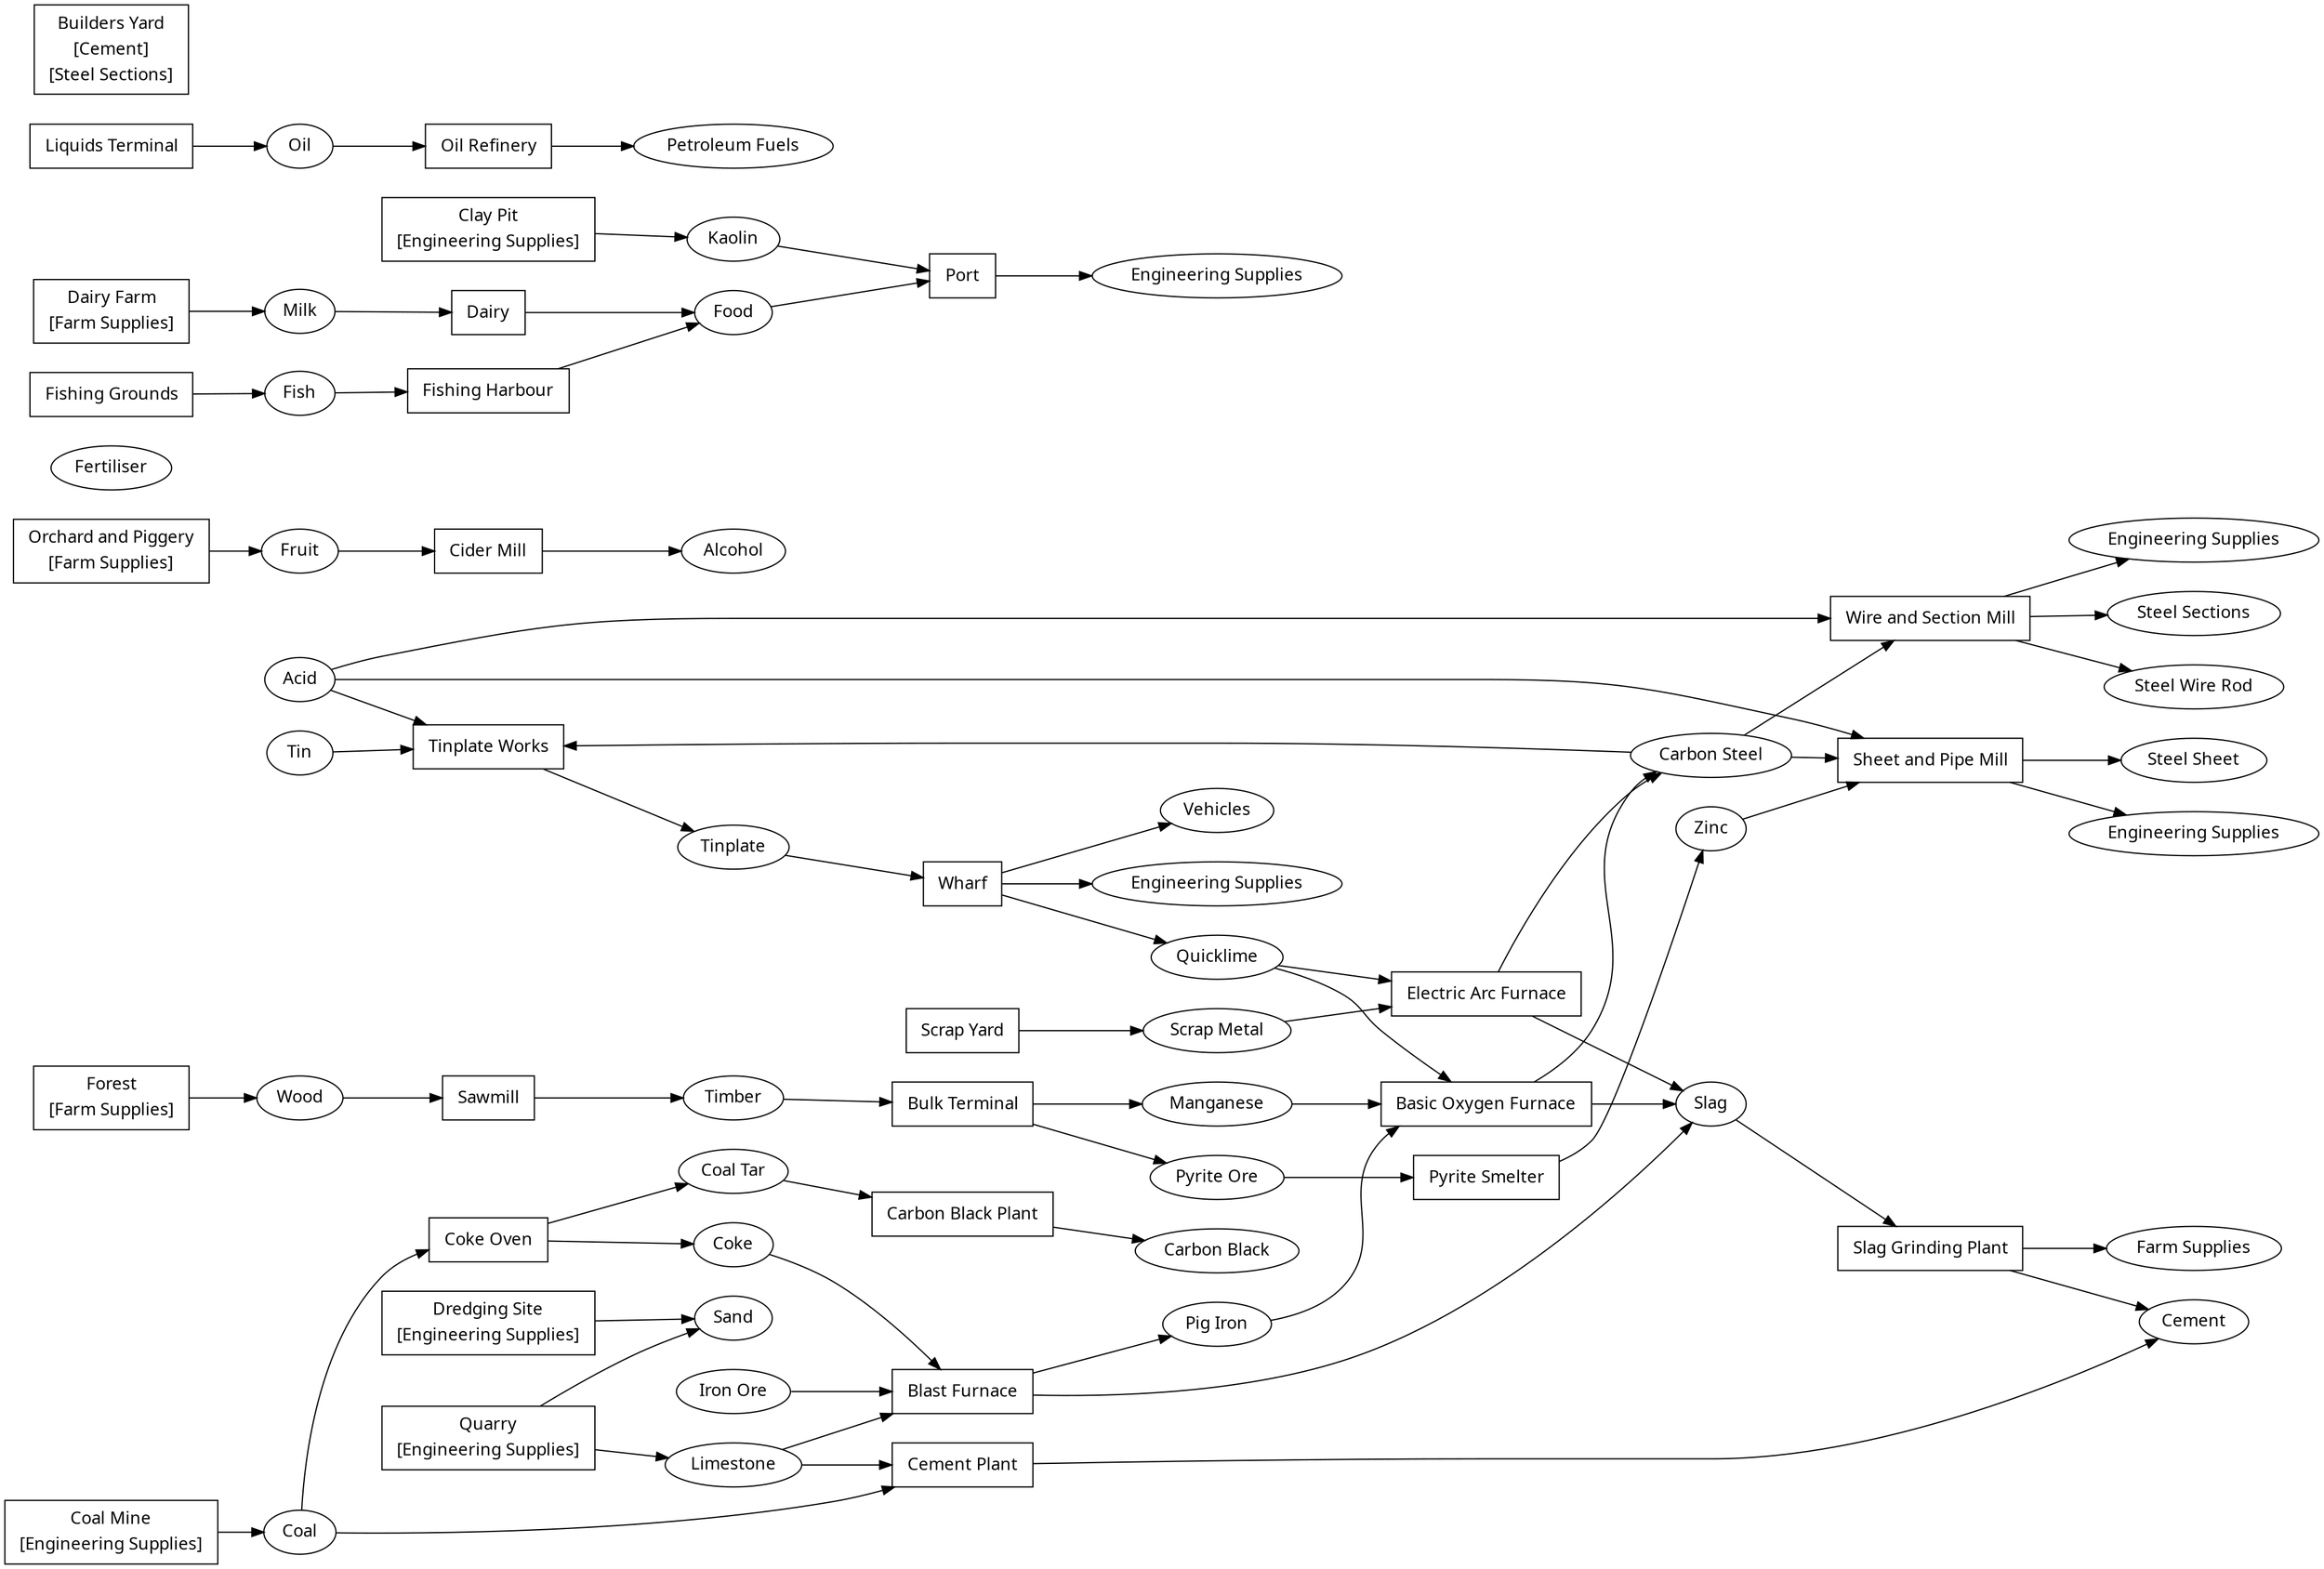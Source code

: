 digraph wales_and_west_country {
	graph [fname="docs/html/wales_and_west_country.dot",
		fontname="sans-serif",
		nodesep=0.33,
		rankdir=LR,
		ranksep=0.44,
		stylesheet="static/css/cargoflow_styles.css",
		tooltip="Wales and West Country"
	];
	C_acid	[fontname="sans-serif",
		href="cargos.html#acid",
		id=acid,
		label=Acid,
		shape=ellipse,
		target=_top];
	I_sheet_and_pipe_mill	[fontname="sans-serif",
		href="industries.html#sheet_and_pipe_mill",
		id=sheet_and_pipe_mill,
		label=<
            <table border="0" cellborder="0">
                <tr><td>Sheet and Pipe Mill</td></tr>
                
                    
                    
                    
                
                    
                    
                    
                
                    
                    
                    
                
            </table>
        >,
		shape=box,
		target=_top,
		tooltip="Sheet and Pipe Mill"];
	C_acid -> I_sheet_and_pipe_mill	[tooltip="Acid -> Sheet and Pipe Mill",
		weight=3];
	I_tinplate_works	[fontname="sans-serif",
		href="industries.html#tinplate_works",
		id=tinplate_works,
		label=<
            <table border="0" cellborder="0">
                <tr><td>Tinplate Works</td></tr>
                
                    
                    
                    
                
                    
                    
                    
                
                    
                    
                    
                
            </table>
        >,
		shape=box,
		target=_top,
		tooltip="Tinplate Works"];
	C_acid -> I_tinplate_works	[tooltip="Acid -> Tinplate Works",
		weight=3];
	I_wire_and_section_mill	[fontname="sans-serif",
		href="industries.html#wire_and_section_mill",
		id=wire_and_section_mill,
		label=<
            <table border="0" cellborder="0">
                <tr><td>Wire and Section Mill</td></tr>
                
                    
                    
                    
                
                    
                    
                    
                
            </table>
        >,
		shape=box,
		target=_top,
		tooltip="Wire and Section Mill"];
	C_acid -> I_wire_and_section_mill	[tooltip="Acid -> Wire and Section Mill",
		weight=2];
	C_alcohol	[fontname="sans-serif",
		href="cargos.html#alcohol",
		id=alcohol,
		label=Alcohol,
		shape=ellipse,
		target=_top];
	C_carbon_black	[fontname="sans-serif",
		href="cargos.html#carbon_black",
		id=carbon_black,
		label="Carbon Black",
		shape=ellipse,
		target=_top];
	C_carbon_steel	[fontname="sans-serif",
		href="cargos.html#carbon_steel",
		id=carbon_steel,
		label="Carbon Steel",
		shape=ellipse,
		target=_top];
	C_carbon_steel -> I_sheet_and_pipe_mill	[tooltip="Carbon Steel -> Sheet and Pipe Mill",
		weight=3];
	C_carbon_steel -> I_tinplate_works	[tooltip="Carbon Steel -> Tinplate Works",
		weight=3];
	C_carbon_steel -> I_wire_and_section_mill	[tooltip="Carbon Steel -> Wire and Section Mill",
		weight=2];
	C_cement	[fontname="sans-serif",
		href="cargos.html#cement",
		id=cement,
		label=Cement,
		shape=ellipse,
		target=_top];
	C_coal	[fontname="sans-serif",
		href="cargos.html#coal",
		id=coal,
		label=Coal,
		shape=ellipse,
		target=_top];
	I_cement_plant	[fontname="sans-serif",
		href="industries.html#cement_plant",
		id=cement_plant,
		label=<
            <table border="0" cellborder="0">
                <tr><td>Cement Plant</td></tr>
                
                    
                    
                    
                
                    
                    
                    
                
            </table>
        >,
		shape=box,
		target=_top,
		tooltip="Cement Plant"];
	C_coal -> I_cement_plant	[tooltip="Coal -> Cement Plant",
		weight=2];
	I_coke_oven	[fontname="sans-serif",
		href="industries.html#coke_oven",
		id=coke_oven,
		label=<
            <table border="0" cellborder="0">
                <tr><td>Coke Oven</td></tr>
                
                    
                    
                    
                
            </table>
        >,
		shape=box,
		target=_top,
		tooltip="Coke Oven"];
	C_coal -> I_coke_oven	[tooltip="Coal -> Coke Oven",
		weight=1];
	C_coal_tar	[fontname="sans-serif",
		href="cargos.html#coal_tar",
		id=coal_tar,
		label="Coal Tar",
		shape=ellipse,
		target=_top];
	I_carbon_black_plant	[fontname="sans-serif",
		href="industries.html#carbon_black_plant",
		id=carbon_black_plant,
		label=<
            <table border="0" cellborder="0">
                <tr><td>Carbon Black Plant</td></tr>
                
                    
                    
                    
                
            </table>
        >,
		shape=box,
		target=_top,
		tooltip="Carbon Black Plant"];
	C_coal_tar -> I_carbon_black_plant	[tooltip="Coal Tar -> Carbon Black Plant",
		weight=1];
	C_coke	[fontname="sans-serif",
		href="cargos.html#coke",
		id=coke,
		label=Coke,
		shape=ellipse,
		target=_top];
	I_blast_furnace	[fontname="sans-serif",
		href="industries.html#blast_furnace",
		id=blast_furnace,
		label=<
            <table border="0" cellborder="0">
                <tr><td>Blast Furnace</td></tr>
                
                    
                    
                    
                
                    
                    
                    
                
                    
                    
                    
                
            </table>
        >,
		shape=box,
		target=_top,
		tooltip="Blast Furnace"];
	C_coke -> I_blast_furnace	[tooltip="Coke -> Blast Furnace",
		weight=3];
	C_fertiliser	[fontname="sans-serif",
		href="cargos.html#fertiliser",
		id=fertiliser,
		label=Fertiliser,
		shape=ellipse,
		target=_top];
	C_fish	[fontname="sans-serif",
		href="cargos.html#fish",
		id=fish,
		label=Fish,
		shape=ellipse,
		target=_top];
	I_fishing_harbour	[fontname="sans-serif",
		href="industries.html#fishing_harbour",
		id=fishing_harbour,
		label=<
            <table border="0" cellborder="0">
                <tr><td>Fishing Harbour</td></tr>
                
                    
                    
                    
                
            </table>
        >,
		shape=box,
		target=_top,
		tooltip="Fishing Harbour"];
	C_fish -> I_fishing_harbour	[tooltip="Fish -> Fishing Harbour",
		weight=1];
	C_food	[fontname="sans-serif",
		href="cargos.html#food",
		id=food,
		label=Food,
		shape=ellipse,
		target=_top];
	I_port	[fontname="sans-serif",
		href="industries.html#port",
		id=port,
		label=<
            <table border="0" cellborder="0">
                <tr><td>Port</td></tr>
                
                    
                    
                    
                
                    
                    
                    
                
            </table>
        >,
		shape=box,
		target=_top,
		tooltip=Port];
	C_food -> I_port	[tooltip="Food -> Port",
		weight=2];
	C_fruits	[fontname="sans-serif",
		href="cargos.html#fruits",
		id=fruits,
		label=Fruit,
		shape=ellipse,
		target=_top];
	I_brewery	[fontname="sans-serif",
		href="industries.html#brewery",
		id=brewery,
		label=<
            <table border="0" cellborder="0">
                <tr><td>Cider Mill</td></tr>
                
                    
                    
                    
                
            </table>
        >,
		shape=box,
		target=_top,
		tooltip="Cider Mill"];
	C_fruits -> I_brewery	[tooltip="Fruit -> Cider Mill",
		weight=1];
	C_iron_ore	[fontname="sans-serif",
		href="cargos.html#iron_ore",
		id=iron_ore,
		label="Iron Ore",
		shape=ellipse,
		target=_top];
	C_iron_ore -> I_blast_furnace	[tooltip="Iron Ore -> Blast Furnace",
		weight=3];
	C_kaolin	[fontname="sans-serif",
		href="cargos.html#kaolin",
		id=kaolin,
		label=Kaolin,
		shape=ellipse,
		target=_top];
	C_kaolin -> I_port	[tooltip="Kaolin -> Port",
		weight=2];
	C_limestone	[fontname="sans-serif",
		href="cargos.html#limestone",
		id=limestone,
		label=Limestone,
		shape=ellipse,
		target=_top];
	C_limestone -> I_blast_furnace	[tooltip="Limestone -> Blast Furnace",
		weight=3];
	C_limestone -> I_cement_plant	[tooltip="Limestone -> Cement Plant",
		weight=2];
	C_manganese	[fontname="sans-serif",
		href="cargos.html#manganese",
		id=manganese,
		label=Manganese,
		shape=ellipse,
		target=_top];
	I_basic_oxygen_furnace	[fontname="sans-serif",
		href="industries.html#basic_oxygen_furnace",
		id=basic_oxygen_furnace,
		label=<
            <table border="0" cellborder="0">
                <tr><td>Basic Oxygen Furnace</td></tr>
                
                    
                    
                    
                
                    
                    
                    
                
                    
                    
                    
                
            </table>
        >,
		shape=box,
		target=_top,
		tooltip="Basic Oxygen Furnace"];
	C_manganese -> I_basic_oxygen_furnace	[tooltip="Manganese -> Basic Oxygen Furnace",
		weight=3];
	C_milk	[fontname="sans-serif",
		href="cargos.html#milk",
		id=milk,
		label=Milk,
		shape=ellipse,
		target=_top];
	I_dairy	[fontname="sans-serif",
		href="industries.html#dairy",
		id=dairy,
		label=<
            <table border="0" cellborder="0">
                <tr><td>Dairy</td></tr>
                
                    
                    
                    
                
            </table>
        >,
		shape=box,
		target=_top,
		tooltip=Dairy];
	C_milk -> I_dairy	[tooltip="Milk -> Dairy",
		weight=1];
	C_oil	[fontname="sans-serif",
		href="cargos.html#oil",
		id=oil,
		label=Oil,
		shape=ellipse,
		target=_top];
	I_oil_refinery	[fontname="sans-serif",
		href="industries.html#oil_refinery",
		id=oil_refinery,
		label=<
            <table border="0" cellborder="0">
                <tr><td>Oil Refinery</td></tr>
                
                    
                    
                    
                
            </table>
        >,
		shape=box,
		target=_top,
		tooltip="Oil Refinery"];
	C_oil -> I_oil_refinery	[tooltip="Oil -> Oil Refinery",
		weight=1];
	C_petrol	[fontname="sans-serif",
		href="cargos.html#petrol",
		id=petrol,
		label="Petroleum Fuels",
		shape=ellipse,
		target=_top];
	C_pig_iron	[fontname="sans-serif",
		href="cargos.html#pig_iron",
		id=pig_iron,
		label="Pig Iron",
		shape=ellipse,
		target=_top];
	C_pig_iron -> I_basic_oxygen_furnace	[tooltip="Pig Iron -> Basic Oxygen Furnace",
		weight=3];
	C_pyrite_ore	[fontname="sans-serif",
		href="cargos.html#pyrite_ore",
		id=pyrite_ore,
		label="Pyrite Ore",
		shape=ellipse,
		target=_top];
	I_pyrite_smelter	[fontname="sans-serif",
		href="industries.html#pyrite_smelter",
		id=pyrite_smelter,
		label=<
            <table border="0" cellborder="0">
                <tr><td>Pyrite Smelter</td></tr>
                
                    
                    
                    
                
            </table>
        >,
		shape=box,
		target=_top,
		tooltip="Pyrite Smelter"];
	C_pyrite_ore -> I_pyrite_smelter	[tooltip="Pyrite Ore -> Pyrite Smelter",
		weight=1];
	C_quicklime	[fontname="sans-serif",
		href="cargos.html#quicklime",
		id=quicklime,
		label=Quicklime,
		shape=ellipse,
		target=_top];
	C_quicklime -> I_basic_oxygen_furnace	[tooltip="Quicklime -> Basic Oxygen Furnace",
		weight=3];
	I_electric_arc_furnace	[fontname="sans-serif",
		href="industries.html#electric_arc_furnace",
		id=electric_arc_furnace,
		label=<
            <table border="0" cellborder="0">
                <tr><td>Electric Arc Furnace</td></tr>
                
                    
                    
                    
                
                    
                    
                    
                
            </table>
        >,
		shape=box,
		target=_top,
		tooltip="Electric Arc Furnace"];
	C_quicklime -> I_electric_arc_furnace	[tooltip="Quicklime -> Electric Arc Furnace",
		weight=2];
	C_sand	[fontname="sans-serif",
		href="cargos.html#sand",
		id=sand,
		label=Sand,
		shape=ellipse,
		target=_top];
	C_scrap_metal	[fontname="sans-serif",
		href="cargos.html#scrap_metal",
		id=scrap_metal,
		label="Scrap Metal",
		shape=ellipse,
		target=_top];
	C_scrap_metal -> I_electric_arc_furnace	[tooltip="Scrap Metal -> Electric Arc Furnace",
		weight=2];
	C_slag	[fontname="sans-serif",
		href="cargos.html#slag",
		id=slag,
		label=Slag,
		shape=ellipse,
		target=_top];
	I_slag_grinding_plant	[fontname="sans-serif",
		href="industries.html#slag_grinding_plant",
		id=slag_grinding_plant,
		label=<
            <table border="0" cellborder="0">
                <tr><td>Slag Grinding Plant</td></tr>
                
                    
                    
                    
                
            </table>
        >,
		shape=box,
		target=_top,
		tooltip="Slag Grinding Plant"];
	C_slag -> I_slag_grinding_plant	[tooltip="Slag -> Slag Grinding Plant",
		weight=1];
	C_steel_sections	[fontname="sans-serif",
		href="cargos.html#steel_sections",
		id=steel_sections,
		label="Steel Sections",
		shape=ellipse,
		target=_top];
	C_steel_sheet	[fontname="sans-serif",
		href="cargos.html#steel_sheet",
		id=steel_sheet,
		label="Steel Sheet",
		shape=ellipse,
		target=_top];
	C_steel_wire_rod	[fontname="sans-serif",
		href="cargos.html#steel_wire_rod",
		id=steel_wire_rod,
		label="Steel Wire Rod",
		shape=ellipse,
		target=_top];
	C_lumber	[fontname="sans-serif",
		href="cargos.html#lumber",
		id=lumber,
		label=Timber,
		shape=ellipse,
		target=_top];
	I_bulk_terminal	[fontname="sans-serif",
		href="industries.html#bulk_terminal",
		id=bulk_terminal,
		label=<
            <table border="0" cellborder="0">
                <tr><td>Bulk Terminal</td></tr>
                
                    
                    
                    
                
            </table>
        >,
		shape=box,
		target=_top,
		tooltip="Bulk Terminal"];
	C_lumber -> I_bulk_terminal	[tooltip="Timber -> Bulk Terminal",
		weight=1];
	C_tin	[fontname="sans-serif",
		href="cargos.html#tin",
		id=tin,
		label=Tin,
		shape=ellipse,
		target=_top];
	C_tin -> I_tinplate_works	[tooltip="Tin -> Tinplate Works",
		weight=3];
	C_tinplate	[fontname="sans-serif",
		href="cargos.html#tinplate",
		id=tinplate,
		label=Tinplate,
		shape=ellipse,
		target=_top];
	I_wharf	[fontname="sans-serif",
		href="industries.html#wharf",
		id=wharf,
		label=<
            <table border="0" cellborder="0">
                <tr><td>Wharf</td></tr>
                
                    
                    
                    
                
            </table>
        >,
		shape=box,
		target=_top,
		tooltip=Wharf];
	C_tinplate -> I_wharf	[tooltip="Tinplate -> Wharf",
		weight=1];
	C_vehicles	[fontname="sans-serif",
		href="cargos.html#vehicles",
		id=vehicles,
		label=Vehicles,
		shape=ellipse,
		target=_top];
	C_wood	[fontname="sans-serif",
		href="cargos.html#wood",
		id=wood,
		label=Wood,
		shape=ellipse,
		target=_top];
	I_sawmill	[fontname="sans-serif",
		href="industries.html#sawmill",
		id=sawmill,
		label=<
            <table border="0" cellborder="0">
                <tr><td>Sawmill</td></tr>
                
                    
                    
                    
                
            </table>
        >,
		shape=box,
		target=_top,
		tooltip=Sawmill];
	C_wood -> I_sawmill	[tooltip="Wood -> Sawmill",
		weight=1];
	C_zinc	[fontname="sans-serif",
		href="cargos.html#zinc",
		id=zinc,
		label=Zinc,
		shape=ellipse,
		target=_top];
	C_zinc -> I_sheet_and_pipe_mill	[tooltip="Zinc -> Sheet and Pipe Mill",
		weight=3];
	I_basic_oxygen_furnace -> C_carbon_steel	[tooltip="Basic Oxygen Furnace -> Carbon Steel",
		weight=2];
	I_basic_oxygen_furnace -> C_slag	[tooltip="Basic Oxygen Furnace -> Slag",
		weight=2];
	I_blast_furnace -> C_pig_iron	[tooltip="Blast Furnace -> Pig Iron",
		weight=2];
	I_blast_furnace -> C_slag	[tooltip="Blast Furnace -> Slag",
		weight=2];
	I_brewery -> C_alcohol	[tooltip="Cider Mill -> Alcohol",
		weight=1];
	I_builders_yard	[fontname="sans-serif",
		href="industries.html#builders_yard",
		id=builders_yard,
		label=<
            <table border="0" cellborder="0">
                <tr><td>Builders Yard</td></tr>
                
                    
                    
                    
                        <tr><td>[Cement]</td></tr>
                    
                
                    
                    
                    
                        <tr><td>[Steel Sections]</td></tr>
                    
                
            </table>
        >,
		shape=box,
		target=_top,
		tooltip="Builders Yard"];
	I_bulk_terminal -> C_manganese	[tooltip="Bulk Terminal -> Manganese",
		weight=2];
	I_bulk_terminal -> C_pyrite_ore	[tooltip="Bulk Terminal -> Pyrite Ore",
		weight=2];
	I_carbon_black_plant -> C_carbon_black	[tooltip="Carbon Black Plant -> Carbon Black",
		weight=1];
	I_cement_plant -> C_cement	[tooltip="Cement Plant -> Cement",
		weight=1];
	I_clay_pit	[fontname="sans-serif",
		href="industries.html#clay_pit",
		id=clay_pit,
		label=<
            <table border="0" cellborder="0">
                <tr><td>Clay Pit</td></tr>
                
                    
                        <tr><td>[Engineering Supplies]</td></tr>
                    
                    
                    
                
            </table>
        >,
		shape=box,
		target=_top,
		tooltip="Clay Pit"];
	I_clay_pit -> C_kaolin	[tooltip="Clay Pit -> Kaolin",
		weight=1];
	I_coal_mine	[fontname="sans-serif",
		href="industries.html#coal_mine",
		id=coal_mine,
		label=<
            <table border="0" cellborder="0">
                <tr><td>Coal Mine</td></tr>
                
                    
                        <tr><td>[Engineering Supplies]</td></tr>
                    
                    
                    
                
            </table>
        >,
		shape=box,
		target=_top,
		tooltip="Coal Mine"];
	I_coal_mine -> C_coal	[tooltip="Coal Mine -> Coal",
		weight=1];
	I_coke_oven -> C_coal_tar	[tooltip="Coke Oven -> Coal Tar",
		weight=2];
	I_coke_oven -> C_coke	[tooltip="Coke Oven -> Coke",
		weight=2];
	I_dairy -> C_food	[tooltip="Dairy -> Food",
		weight=1];
	I_dairy_farm	[fontname="sans-serif",
		href="industries.html#dairy_farm",
		id=dairy_farm,
		label=<
            <table border="0" cellborder="0">
                <tr><td>Dairy Farm</td></tr>
                
                    
                        <tr><td>[Farm Supplies]</td></tr>
                    
                    
                    
                
            </table>
        >,
		shape=box,
		target=_top,
		tooltip="Dairy Farm"];
	I_dairy_farm -> C_milk	[tooltip="Dairy Farm -> Milk",
		weight=1];
	I_dredging_site	[fontname="sans-serif",
		href="industries.html#dredging_site",
		id=dredging_site,
		label=<
            <table border="0" cellborder="0">
                <tr><td>Dredging Site</td></tr>
                
                    
                        <tr><td>[Engineering Supplies]</td></tr>
                    
                    
                    
                
            </table>
        >,
		shape=box,
		target=_top,
		tooltip="Dredging Site"];
	I_dredging_site -> C_sand	[tooltip="Dredging Site -> Sand",
		weight=1];
	I_electric_arc_furnace -> C_carbon_steel	[tooltip="Electric Arc Furnace -> Carbon Steel",
		weight=2];
	I_electric_arc_furnace -> C_slag	[tooltip="Electric Arc Furnace -> Slag",
		weight=2];
	I_fishing_grounds	[fontname="sans-serif",
		href="industries.html#fishing_grounds",
		id=fishing_grounds,
		label=<
            <table border="0" cellborder="0">
                <tr><td>Fishing Grounds</td></tr>
                
            </table>
        >,
		shape=box,
		target=_top,
		tooltip="Fishing Grounds"];
	I_fishing_grounds -> C_fish	[tooltip="Fishing Grounds -> Fish",
		weight=1];
	I_fishing_harbour -> C_food	[tooltip="Fishing Harbour -> Food",
		weight=1];
	I_forest	[fontname="sans-serif",
		href="industries.html#forest",
		id=forest,
		label=<
            <table border="0" cellborder="0">
                <tr><td>Forest</td></tr>
                
                    
                        <tr><td>[Farm Supplies]</td></tr>
                    
                    
                    
                
            </table>
        >,
		shape=box,
		target=_top,
		tooltip=Forest];
	I_forest -> C_wood	[tooltip="Forest -> Wood",
		weight=1];
	I_liquids_terminal	[fontname="sans-serif",
		href="industries.html#liquids_terminal",
		id=liquids_terminal,
		label=<
            <table border="0" cellborder="0">
                <tr><td>Liquids Terminal</td></tr>
                
            </table>
        >,
		shape=box,
		target=_top,
		tooltip="Liquids Terminal"];
	I_liquids_terminal -> C_oil	[tooltip="Liquids Terminal -> Oil",
		weight=1];
	I_oil_refinery -> C_petrol	[tooltip="Oil Refinery -> Petroleum Fuels",
		weight=1];
	I_orchard_piggery	[fontname="sans-serif",
		href="industries.html#orchard_piggery",
		id=orchard_piggery,
		label=<
            <table border="0" cellborder="0">
                <tr><td>Orchard and Piggery</td></tr>
                
                    
                        <tr><td>[Farm Supplies]</td></tr>
                    
                    
                    
                
            </table>
        >,
		shape=box,
		target=_top,
		tooltip="Orchard and Piggery"];
	I_orchard_piggery -> C_fruits	[tooltip="Orchard and Piggery -> Fruit",
		weight=1];
	C_engineering_supplies_port	[fontname="sans-serif",
		href="cargos.html#engineering_supplies",
		id=engineering_supplies,
		label="Engineering Supplies",
		shape=ellipse,
		target=_top];
	I_port -> C_engineering_supplies_port	[tooltip="Port -> Engineering Supplies",
		weight=1];
	I_pyrite_smelter -> C_zinc	[tooltip="Pyrite Smelter -> Zinc",
		weight=1];
	I_quarry	[fontname="sans-serif",
		href="industries.html#quarry",
		id=quarry,
		label=<
            <table border="0" cellborder="0">
                <tr><td>Quarry</td></tr>
                
                    
                        <tr><td>[Engineering Supplies]</td></tr>
                    
                    
                    
                
            </table>
        >,
		shape=box,
		target=_top,
		tooltip=Quarry];
	I_quarry -> C_limestone	[tooltip="Quarry -> Limestone",
		weight=2];
	I_quarry -> C_sand	[tooltip="Quarry -> Sand",
		weight=2];
	I_sawmill -> C_lumber	[tooltip="Sawmill -> Timber",
		weight=1];
	I_junk_yard	[fontname="sans-serif",
		href="industries.html#junk_yard",
		id=junk_yard,
		label=<
            <table border="0" cellborder="0">
                <tr><td>Scrap Yard</td></tr>
                
            </table>
        >,
		shape=box,
		target=_top,
		tooltip="Scrap Yard"];
	I_junk_yard -> C_scrap_metal	[tooltip="Scrap Yard -> Scrap Metal",
		weight=1];
	I_sheet_and_pipe_mill -> C_steel_sheet	[tooltip="Sheet and Pipe Mill -> Steel Sheet",
		weight=2];
	C_engineering_supplies_sheet_and_pipe_mill	[fontname="sans-serif",
		href="cargos.html#engineering_supplies",
		id=engineering_supplies,
		label="Engineering Supplies",
		shape=ellipse,
		target=_top];
	I_sheet_and_pipe_mill -> C_engineering_supplies_sheet_and_pipe_mill	[tooltip="Sheet and Pipe Mill -> Engineering Supplies",
		weight=2];
	I_slag_grinding_plant -> C_cement	[tooltip="Slag Grinding Plant -> Cement",
		weight=2];
	C_farm_supplies_slag_grinding_plant	[fontname="sans-serif",
		href="cargos.html#farm_supplies",
		id=farm_supplies,
		label="Farm Supplies",
		shape=ellipse,
		target=_top];
	I_slag_grinding_plant -> C_farm_supplies_slag_grinding_plant	[tooltip="Slag Grinding Plant -> Farm Supplies",
		weight=2];
	I_tinplate_works -> C_tinplate	[tooltip="Tinplate Works -> Tinplate",
		weight=1];
	I_wharf -> C_quicklime	[tooltip="Wharf -> Quicklime",
		weight=3];
	I_wharf -> C_vehicles	[tooltip="Wharf -> Vehicles",
		weight=3];
	C_engineering_supplies_wharf	[fontname="sans-serif",
		href="cargos.html#engineering_supplies",
		id=engineering_supplies,
		label="Engineering Supplies",
		shape=ellipse,
		target=_top];
	I_wharf -> C_engineering_supplies_wharf	[tooltip="Wharf -> Engineering Supplies",
		weight=3];
	I_wire_and_section_mill -> C_steel_sections	[tooltip="Wire and Section Mill -> Steel Sections",
		weight=3];
	I_wire_and_section_mill -> C_steel_wire_rod	[tooltip="Wire and Section Mill -> Steel Wire Rod",
		weight=3];
	C_engineering_supplies_wire_and_section_mill	[fontname="sans-serif",
		href="cargos.html#engineering_supplies",
		id=engineering_supplies,
		label="Engineering Supplies",
		shape=ellipse,
		target=_top];
	I_wire_and_section_mill -> C_engineering_supplies_wire_and_section_mill	[tooltip="Wire and Section Mill -> Engineering Supplies",
		weight=3];
}
